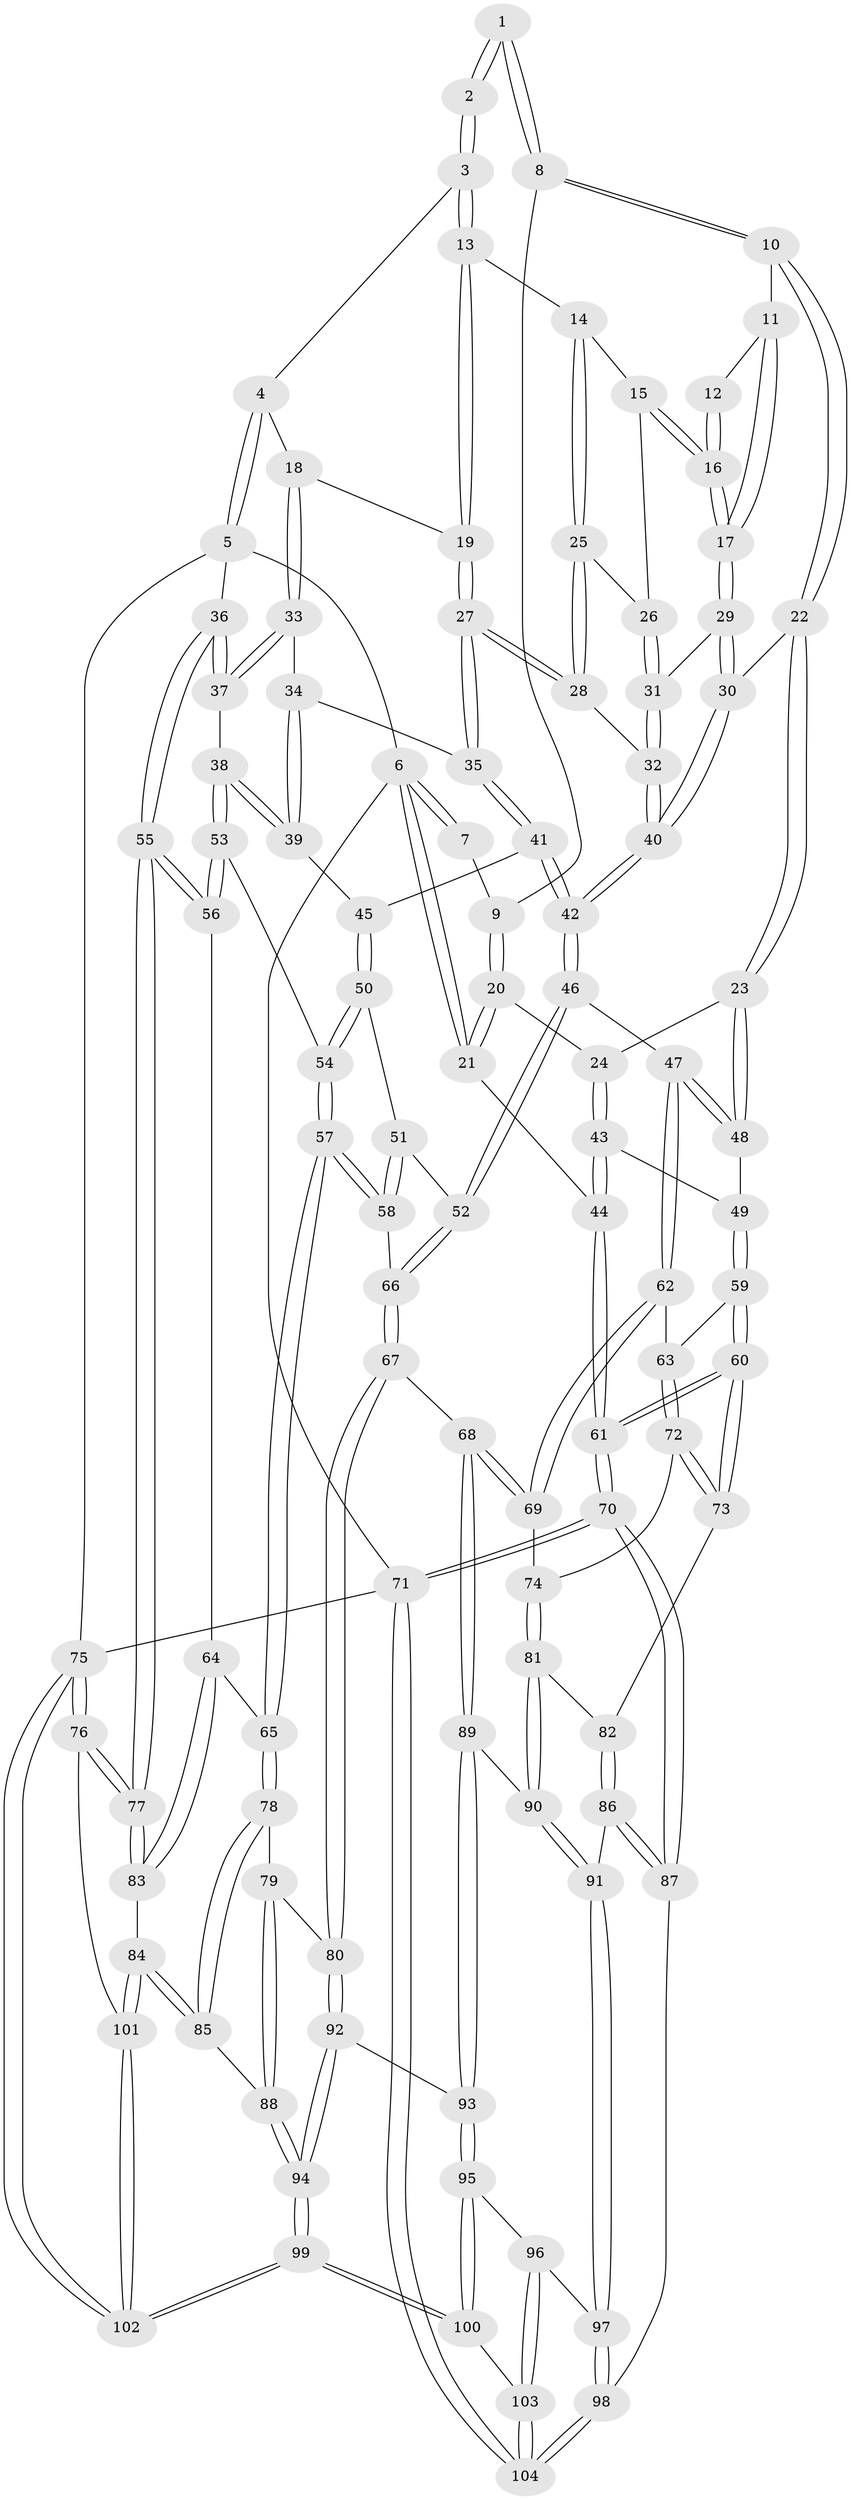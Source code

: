 // Generated by graph-tools (version 1.1) at 2025/59/03/09/25 04:59:57]
// undirected, 104 vertices, 257 edges
graph export_dot {
graph [start="1"]
  node [color=gray90,style=filled];
  1 [pos="+0.315289662478267+0"];
  2 [pos="+0.41881683261487385+0"];
  3 [pos="+0.5707227654739208+0"];
  4 [pos="+1+0"];
  5 [pos="+1+0"];
  6 [pos="+0+0"];
  7 [pos="+0+0"];
  8 [pos="+0.1847195192400825+0.08354574321450617"];
  9 [pos="+0.15393014967506283+0.08311010629186757"];
  10 [pos="+0.22991976053391858+0.11161745232952593"];
  11 [pos="+0.2888717216594298+0.0770985858035122"];
  12 [pos="+0.396684478096849+0"];
  13 [pos="+0.5736444425241857+0"];
  14 [pos="+0.5414200079013624+0.015751733752263256"];
  15 [pos="+0.4085125713930929+0.13096686872961236"];
  16 [pos="+0.3714086786757088+0.15094773074644294"];
  17 [pos="+0.36869184638337005+0.1546631733130194"];
  18 [pos="+0.7960213228593938+0.15943973444716872"];
  19 [pos="+0.6665197935528826+0.09950541399369033"];
  20 [pos="+0.06657931493905245+0.139976579745208"];
  21 [pos="+0+0.011773008532752533"];
  22 [pos="+0.2549323358399229+0.2641239730987001"];
  23 [pos="+0.246080228410543+0.2713143675744514"];
  24 [pos="+0.1258647289865386+0.23698976233918922"];
  25 [pos="+0.5320563181063734+0.09461791775272246"];
  26 [pos="+0.4712912943996077+0.16038847501684278"];
  27 [pos="+0.6469625652439734+0.23574007486828882"];
  28 [pos="+0.5558882498166181+0.19754764851025894"];
  29 [pos="+0.3640895821486061+0.18789741203849927"];
  30 [pos="+0.3311935426465898+0.25063498270308116"];
  31 [pos="+0.4605098681540256+0.18073825022689904"];
  32 [pos="+0.4960595729367029+0.25079614855922755"];
  33 [pos="+0.7998019817585378+0.176899022632792"];
  34 [pos="+0.7779293465204512+0.19293127122964773"];
  35 [pos="+0.6503534981747325+0.241436205155181"];
  36 [pos="+1+0.2819866658464912"];
  37 [pos="+0.9498992028490822+0.299000055057356"];
  38 [pos="+0.9025161908402815+0.3300025625858438"];
  39 [pos="+0.7421259170919534+0.31082918898201073"];
  40 [pos="+0.4613710616279454+0.332837528405992"];
  41 [pos="+0.6536639786059697+0.329714940592183"];
  42 [pos="+0.47453220476773184+0.3594195869558253"];
  43 [pos="+0.016027213657513733+0.34451904772109004"];
  44 [pos="+0+0.3095837721678021"];
  45 [pos="+0.6545974886089474+0.3305319644524415"];
  46 [pos="+0.4647702359867831+0.4027229401373824"];
  47 [pos="+0.29385260808318847+0.4551925247602183"];
  48 [pos="+0.22710590119005306+0.374128172542434"];
  49 [pos="+0.10932891873302772+0.4329745838138524"];
  50 [pos="+0.6737857385459975+0.3852080246793829"];
  51 [pos="+0.6400713607288272+0.41739188722288717"];
  52 [pos="+0.501448218681765+0.5051420062390015"];
  53 [pos="+0.8179341457377356+0.445047782368606"];
  54 [pos="+0.7183257306659112+0.4427176434092863"];
  55 [pos="+1+0.5119927304139077"];
  56 [pos="+0.8484168937073575+0.5338079742626608"];
  57 [pos="+0.6605098292575458+0.5760928647155535"];
  58 [pos="+0.5834628615766921+0.5543549476008532"];
  59 [pos="+0.10234251171521597+0.4706875211679748"];
  60 [pos="+0.0018497626477882623+0.6072640447088632"];
  61 [pos="+0+0.7000443942352688"];
  62 [pos="+0.2889734447554058+0.5249913576968885"];
  63 [pos="+0.2113534279890173+0.5469424767343918"];
  64 [pos="+0.8173656039503695+0.6144079810714618"];
  65 [pos="+0.6872912539833776+0.6139962803577691"];
  66 [pos="+0.5076157708178545+0.5410755471472674"];
  67 [pos="+0.41720665778517185+0.6560244752449793"];
  68 [pos="+0.40076952306604297+0.6551454627485587"];
  69 [pos="+0.36514986054333354+0.6326929473479003"];
  70 [pos="+0+0.7982125768143604"];
  71 [pos="+0+1"];
  72 [pos="+0.16710843532496658+0.624475382940003"];
  73 [pos="+0.13421581239648744+0.6363704658395694"];
  74 [pos="+0.2388967565087639+0.6558348658011555"];
  75 [pos="+1+1"];
  76 [pos="+1+0.7912262666778714"];
  77 [pos="+1+0.7035473160806138"];
  78 [pos="+0.6794046947737649+0.6417984626972177"];
  79 [pos="+0.5717631763736089+0.703485579006967"];
  80 [pos="+0.4309674553162208+0.6748056887154781"];
  81 [pos="+0.2069369890248958+0.7474793406230679"];
  82 [pos="+0.15972004324380829+0.7097376695808899"];
  83 [pos="+0.8590788692174237+0.6705311870265696"];
  84 [pos="+0.7824239990806118+0.847442479740929"];
  85 [pos="+0.7045229692689199+0.8269860890024547"];
  86 [pos="+0.08579740976885704+0.7701589253978335"];
  87 [pos="+0+0.8183440551498958"];
  88 [pos="+0.6395140735706756+0.8473209747866807"];
  89 [pos="+0.30477540803295505+0.761693967056852"];
  90 [pos="+0.22566691884959025+0.7909751657501641"];
  91 [pos="+0.22548361412372772+0.7913036028814051"];
  92 [pos="+0.47182248895139245+0.8150110214820914"];
  93 [pos="+0.3569746402882869+0.8738309094084802"];
  94 [pos="+0.5609747609578131+0.8981994623655734"];
  95 [pos="+0.3476211382228954+0.889883167092505"];
  96 [pos="+0.21590810367092667+0.8953277635137378"];
  97 [pos="+0.20554480212250753+0.8906175085845073"];
  98 [pos="+0.16299701541638642+0.910975549524048"];
  99 [pos="+0.5047413904512332+1"];
  100 [pos="+0.45357428924775345+1"];
  101 [pos="+0.7838679639665834+0.8489952652169542"];
  102 [pos="+0.9283778422124198+1"];
  103 [pos="+0.4164057411067903+1"];
  104 [pos="+0.11545695819732353+1"];
  1 -- 2;
  1 -- 2;
  1 -- 8;
  1 -- 8;
  2 -- 3;
  2 -- 3;
  3 -- 4;
  3 -- 13;
  3 -- 13;
  4 -- 5;
  4 -- 5;
  4 -- 18;
  5 -- 6;
  5 -- 36;
  5 -- 75;
  6 -- 7;
  6 -- 7;
  6 -- 21;
  6 -- 21;
  6 -- 71;
  7 -- 9;
  8 -- 9;
  8 -- 10;
  8 -- 10;
  9 -- 20;
  9 -- 20;
  10 -- 11;
  10 -- 22;
  10 -- 22;
  11 -- 12;
  11 -- 17;
  11 -- 17;
  12 -- 16;
  12 -- 16;
  13 -- 14;
  13 -- 19;
  13 -- 19;
  14 -- 15;
  14 -- 25;
  14 -- 25;
  15 -- 16;
  15 -- 16;
  15 -- 26;
  16 -- 17;
  16 -- 17;
  17 -- 29;
  17 -- 29;
  18 -- 19;
  18 -- 33;
  18 -- 33;
  19 -- 27;
  19 -- 27;
  20 -- 21;
  20 -- 21;
  20 -- 24;
  21 -- 44;
  22 -- 23;
  22 -- 23;
  22 -- 30;
  23 -- 24;
  23 -- 48;
  23 -- 48;
  24 -- 43;
  24 -- 43;
  25 -- 26;
  25 -- 28;
  25 -- 28;
  26 -- 31;
  26 -- 31;
  27 -- 28;
  27 -- 28;
  27 -- 35;
  27 -- 35;
  28 -- 32;
  29 -- 30;
  29 -- 30;
  29 -- 31;
  30 -- 40;
  30 -- 40;
  31 -- 32;
  31 -- 32;
  32 -- 40;
  32 -- 40;
  33 -- 34;
  33 -- 37;
  33 -- 37;
  34 -- 35;
  34 -- 39;
  34 -- 39;
  35 -- 41;
  35 -- 41;
  36 -- 37;
  36 -- 37;
  36 -- 55;
  36 -- 55;
  37 -- 38;
  38 -- 39;
  38 -- 39;
  38 -- 53;
  38 -- 53;
  39 -- 45;
  40 -- 42;
  40 -- 42;
  41 -- 42;
  41 -- 42;
  41 -- 45;
  42 -- 46;
  42 -- 46;
  43 -- 44;
  43 -- 44;
  43 -- 49;
  44 -- 61;
  44 -- 61;
  45 -- 50;
  45 -- 50;
  46 -- 47;
  46 -- 52;
  46 -- 52;
  47 -- 48;
  47 -- 48;
  47 -- 62;
  47 -- 62;
  48 -- 49;
  49 -- 59;
  49 -- 59;
  50 -- 51;
  50 -- 54;
  50 -- 54;
  51 -- 52;
  51 -- 58;
  51 -- 58;
  52 -- 66;
  52 -- 66;
  53 -- 54;
  53 -- 56;
  53 -- 56;
  54 -- 57;
  54 -- 57;
  55 -- 56;
  55 -- 56;
  55 -- 77;
  55 -- 77;
  56 -- 64;
  57 -- 58;
  57 -- 58;
  57 -- 65;
  57 -- 65;
  58 -- 66;
  59 -- 60;
  59 -- 60;
  59 -- 63;
  60 -- 61;
  60 -- 61;
  60 -- 73;
  60 -- 73;
  61 -- 70;
  61 -- 70;
  62 -- 63;
  62 -- 69;
  62 -- 69;
  63 -- 72;
  63 -- 72;
  64 -- 65;
  64 -- 83;
  64 -- 83;
  65 -- 78;
  65 -- 78;
  66 -- 67;
  66 -- 67;
  67 -- 68;
  67 -- 80;
  67 -- 80;
  68 -- 69;
  68 -- 69;
  68 -- 89;
  68 -- 89;
  69 -- 74;
  70 -- 71;
  70 -- 71;
  70 -- 87;
  70 -- 87;
  71 -- 104;
  71 -- 104;
  71 -- 75;
  72 -- 73;
  72 -- 73;
  72 -- 74;
  73 -- 82;
  74 -- 81;
  74 -- 81;
  75 -- 76;
  75 -- 76;
  75 -- 102;
  75 -- 102;
  76 -- 77;
  76 -- 77;
  76 -- 101;
  77 -- 83;
  77 -- 83;
  78 -- 79;
  78 -- 85;
  78 -- 85;
  79 -- 80;
  79 -- 88;
  79 -- 88;
  80 -- 92;
  80 -- 92;
  81 -- 82;
  81 -- 90;
  81 -- 90;
  82 -- 86;
  82 -- 86;
  83 -- 84;
  84 -- 85;
  84 -- 85;
  84 -- 101;
  84 -- 101;
  85 -- 88;
  86 -- 87;
  86 -- 87;
  86 -- 91;
  87 -- 98;
  88 -- 94;
  88 -- 94;
  89 -- 90;
  89 -- 93;
  89 -- 93;
  90 -- 91;
  90 -- 91;
  91 -- 97;
  91 -- 97;
  92 -- 93;
  92 -- 94;
  92 -- 94;
  93 -- 95;
  93 -- 95;
  94 -- 99;
  94 -- 99;
  95 -- 96;
  95 -- 100;
  95 -- 100;
  96 -- 97;
  96 -- 103;
  96 -- 103;
  97 -- 98;
  97 -- 98;
  98 -- 104;
  98 -- 104;
  99 -- 100;
  99 -- 100;
  99 -- 102;
  99 -- 102;
  100 -- 103;
  101 -- 102;
  101 -- 102;
  103 -- 104;
  103 -- 104;
}
